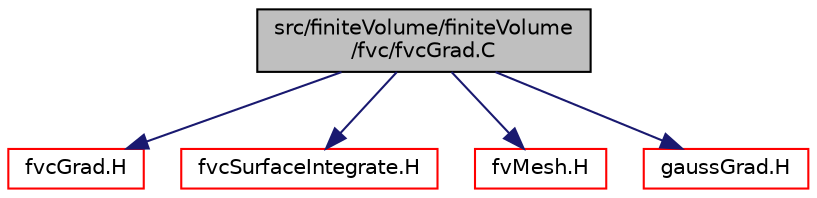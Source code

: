 digraph "src/finiteVolume/finiteVolume/fvc/fvcGrad.C"
{
  bgcolor="transparent";
  edge [fontname="Helvetica",fontsize="10",labelfontname="Helvetica",labelfontsize="10"];
  node [fontname="Helvetica",fontsize="10",shape=record];
  Node0 [label="src/finiteVolume/finiteVolume\l/fvc/fvcGrad.C",height=0.2,width=0.4,color="black", fillcolor="grey75", style="filled", fontcolor="black"];
  Node0 -> Node1 [color="midnightblue",fontsize="10",style="solid",fontname="Helvetica"];
  Node1 [label="fvcGrad.H",height=0.2,width=0.4,color="red",URL="$a03149.html",tooltip="Calculate the gradient of the given field. "];
  Node0 -> Node75 [color="midnightblue",fontsize="10",style="solid",fontname="Helvetica"];
  Node75 [label="fvcSurfaceIntegrate.H",height=0.2,width=0.4,color="red",URL="$a03215.html",tooltip="Surface integrate surfaceField creating a volField. Surface sum a surfaceField creating a volField..."];
  Node0 -> Node77 [color="midnightblue",fontsize="10",style="solid",fontname="Helvetica"];
  Node77 [label="fvMesh.H",height=0.2,width=0.4,color="red",URL="$a03719.html"];
  Node0 -> Node285 [color="midnightblue",fontsize="10",style="solid",fontname="Helvetica"];
  Node285 [label="gaussGrad.H",height=0.2,width=0.4,color="red",URL="$a03278.html"];
}
